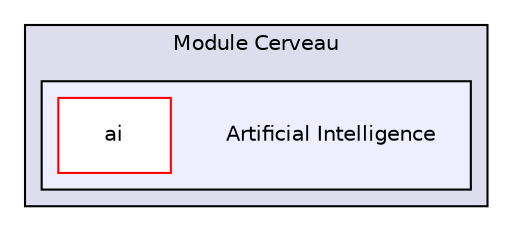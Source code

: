 digraph "Module Cerveau/Artificial Intelligence" {
  compound=true
  node [ fontsize="10", fontname="Helvetica"];
  edge [ labelfontsize="10", labelfontname="Helvetica"];
  subgraph clusterdir_65323f7225c5ff5ad4bd06d4f2501b1b {
    graph [ bgcolor="#ddddee", pencolor="black", label="Module Cerveau" fontname="Helvetica", fontsize="10", URL="dir_65323f7225c5ff5ad4bd06d4f2501b1b.html"]
  subgraph clusterdir_89994ad9d93a0db5eea5a2bb0e2e09a4 {
    graph [ bgcolor="#eeeeff", pencolor="black", label="" URL="dir_89994ad9d93a0db5eea5a2bb0e2e09a4.html"];
    dir_89994ad9d93a0db5eea5a2bb0e2e09a4 [shape=plaintext label="Artificial Intelligence"];
    dir_4f5946da87f9062811815b61ffc694d3 [shape=box label="ai" color="red" fillcolor="white" style="filled" URL="dir_4f5946da87f9062811815b61ffc694d3.html"];
  }
  }
}
